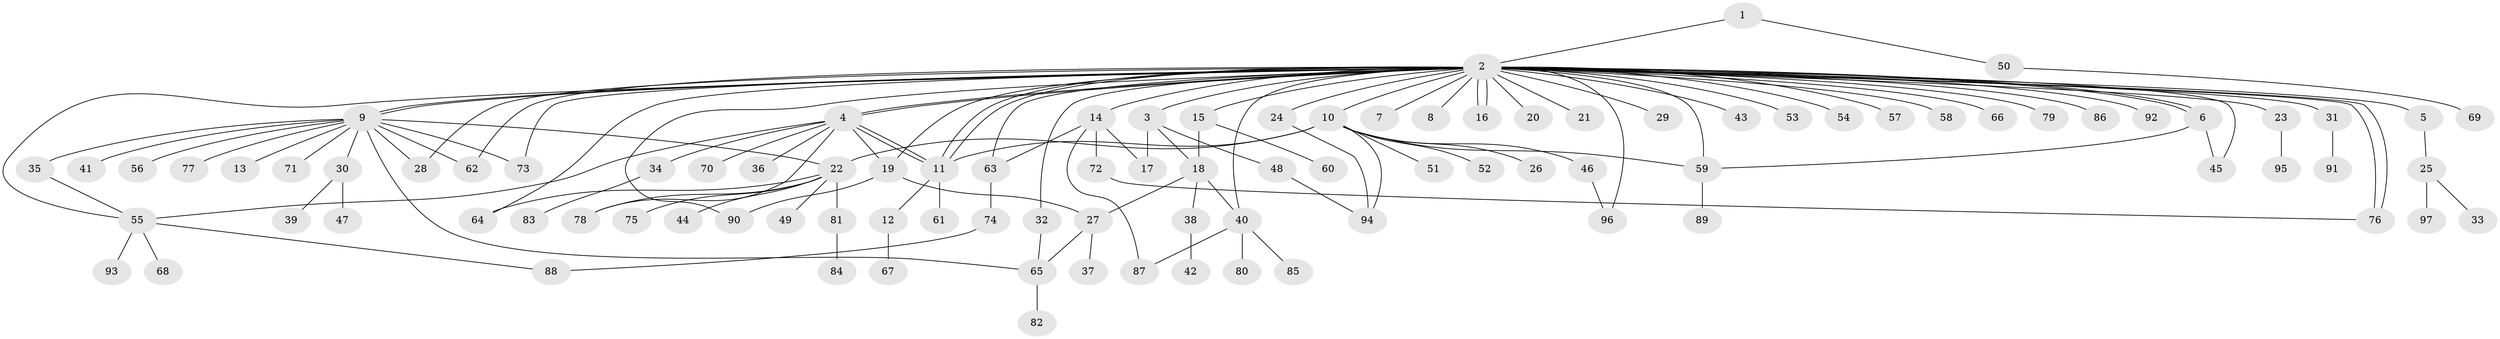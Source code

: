 // coarse degree distribution, {26: 0.02631578947368421, 6: 0.05263157894736842, 1: 0.5263157894736842, 8: 0.02631578947368421, 4: 0.07894736842105263, 2: 0.23684210526315788, 3: 0.05263157894736842}
// Generated by graph-tools (version 1.1) at 2025/18/03/04/25 18:18:10]
// undirected, 97 vertices, 131 edges
graph export_dot {
graph [start="1"]
  node [color=gray90,style=filled];
  1;
  2;
  3;
  4;
  5;
  6;
  7;
  8;
  9;
  10;
  11;
  12;
  13;
  14;
  15;
  16;
  17;
  18;
  19;
  20;
  21;
  22;
  23;
  24;
  25;
  26;
  27;
  28;
  29;
  30;
  31;
  32;
  33;
  34;
  35;
  36;
  37;
  38;
  39;
  40;
  41;
  42;
  43;
  44;
  45;
  46;
  47;
  48;
  49;
  50;
  51;
  52;
  53;
  54;
  55;
  56;
  57;
  58;
  59;
  60;
  61;
  62;
  63;
  64;
  65;
  66;
  67;
  68;
  69;
  70;
  71;
  72;
  73;
  74;
  75;
  76;
  77;
  78;
  79;
  80;
  81;
  82;
  83;
  84;
  85;
  86;
  87;
  88;
  89;
  90;
  91;
  92;
  93;
  94;
  95;
  96;
  97;
  1 -- 2;
  1 -- 50;
  2 -- 3;
  2 -- 4;
  2 -- 4;
  2 -- 5;
  2 -- 6;
  2 -- 6;
  2 -- 7;
  2 -- 8;
  2 -- 9;
  2 -- 9;
  2 -- 10;
  2 -- 11;
  2 -- 11;
  2 -- 14;
  2 -- 15;
  2 -- 16;
  2 -- 16;
  2 -- 19;
  2 -- 20;
  2 -- 21;
  2 -- 23;
  2 -- 24;
  2 -- 28;
  2 -- 29;
  2 -- 31;
  2 -- 32;
  2 -- 40;
  2 -- 43;
  2 -- 45;
  2 -- 53;
  2 -- 54;
  2 -- 55;
  2 -- 57;
  2 -- 58;
  2 -- 59;
  2 -- 62;
  2 -- 63;
  2 -- 64;
  2 -- 66;
  2 -- 73;
  2 -- 76;
  2 -- 76;
  2 -- 79;
  2 -- 86;
  2 -- 90;
  2 -- 92;
  2 -- 96;
  3 -- 17;
  3 -- 18;
  3 -- 48;
  4 -- 11;
  4 -- 11;
  4 -- 19;
  4 -- 34;
  4 -- 36;
  4 -- 55;
  4 -- 70;
  4 -- 78;
  5 -- 25;
  6 -- 45;
  6 -- 59;
  9 -- 13;
  9 -- 22;
  9 -- 28;
  9 -- 30;
  9 -- 35;
  9 -- 41;
  9 -- 56;
  9 -- 62;
  9 -- 65;
  9 -- 71;
  9 -- 73;
  9 -- 77;
  10 -- 11;
  10 -- 22;
  10 -- 26;
  10 -- 46;
  10 -- 51;
  10 -- 52;
  10 -- 59;
  10 -- 94;
  11 -- 12;
  11 -- 61;
  12 -- 67;
  14 -- 17;
  14 -- 63;
  14 -- 72;
  14 -- 87;
  15 -- 18;
  15 -- 60;
  18 -- 27;
  18 -- 38;
  18 -- 40;
  19 -- 27;
  19 -- 90;
  22 -- 44;
  22 -- 49;
  22 -- 64;
  22 -- 75;
  22 -- 78;
  22 -- 81;
  23 -- 95;
  24 -- 94;
  25 -- 33;
  25 -- 97;
  27 -- 37;
  27 -- 65;
  30 -- 39;
  30 -- 47;
  31 -- 91;
  32 -- 65;
  34 -- 83;
  35 -- 55;
  38 -- 42;
  40 -- 80;
  40 -- 85;
  40 -- 87;
  46 -- 96;
  48 -- 94;
  50 -- 69;
  55 -- 68;
  55 -- 88;
  55 -- 93;
  59 -- 89;
  63 -- 74;
  65 -- 82;
  72 -- 76;
  74 -- 88;
  81 -- 84;
}
